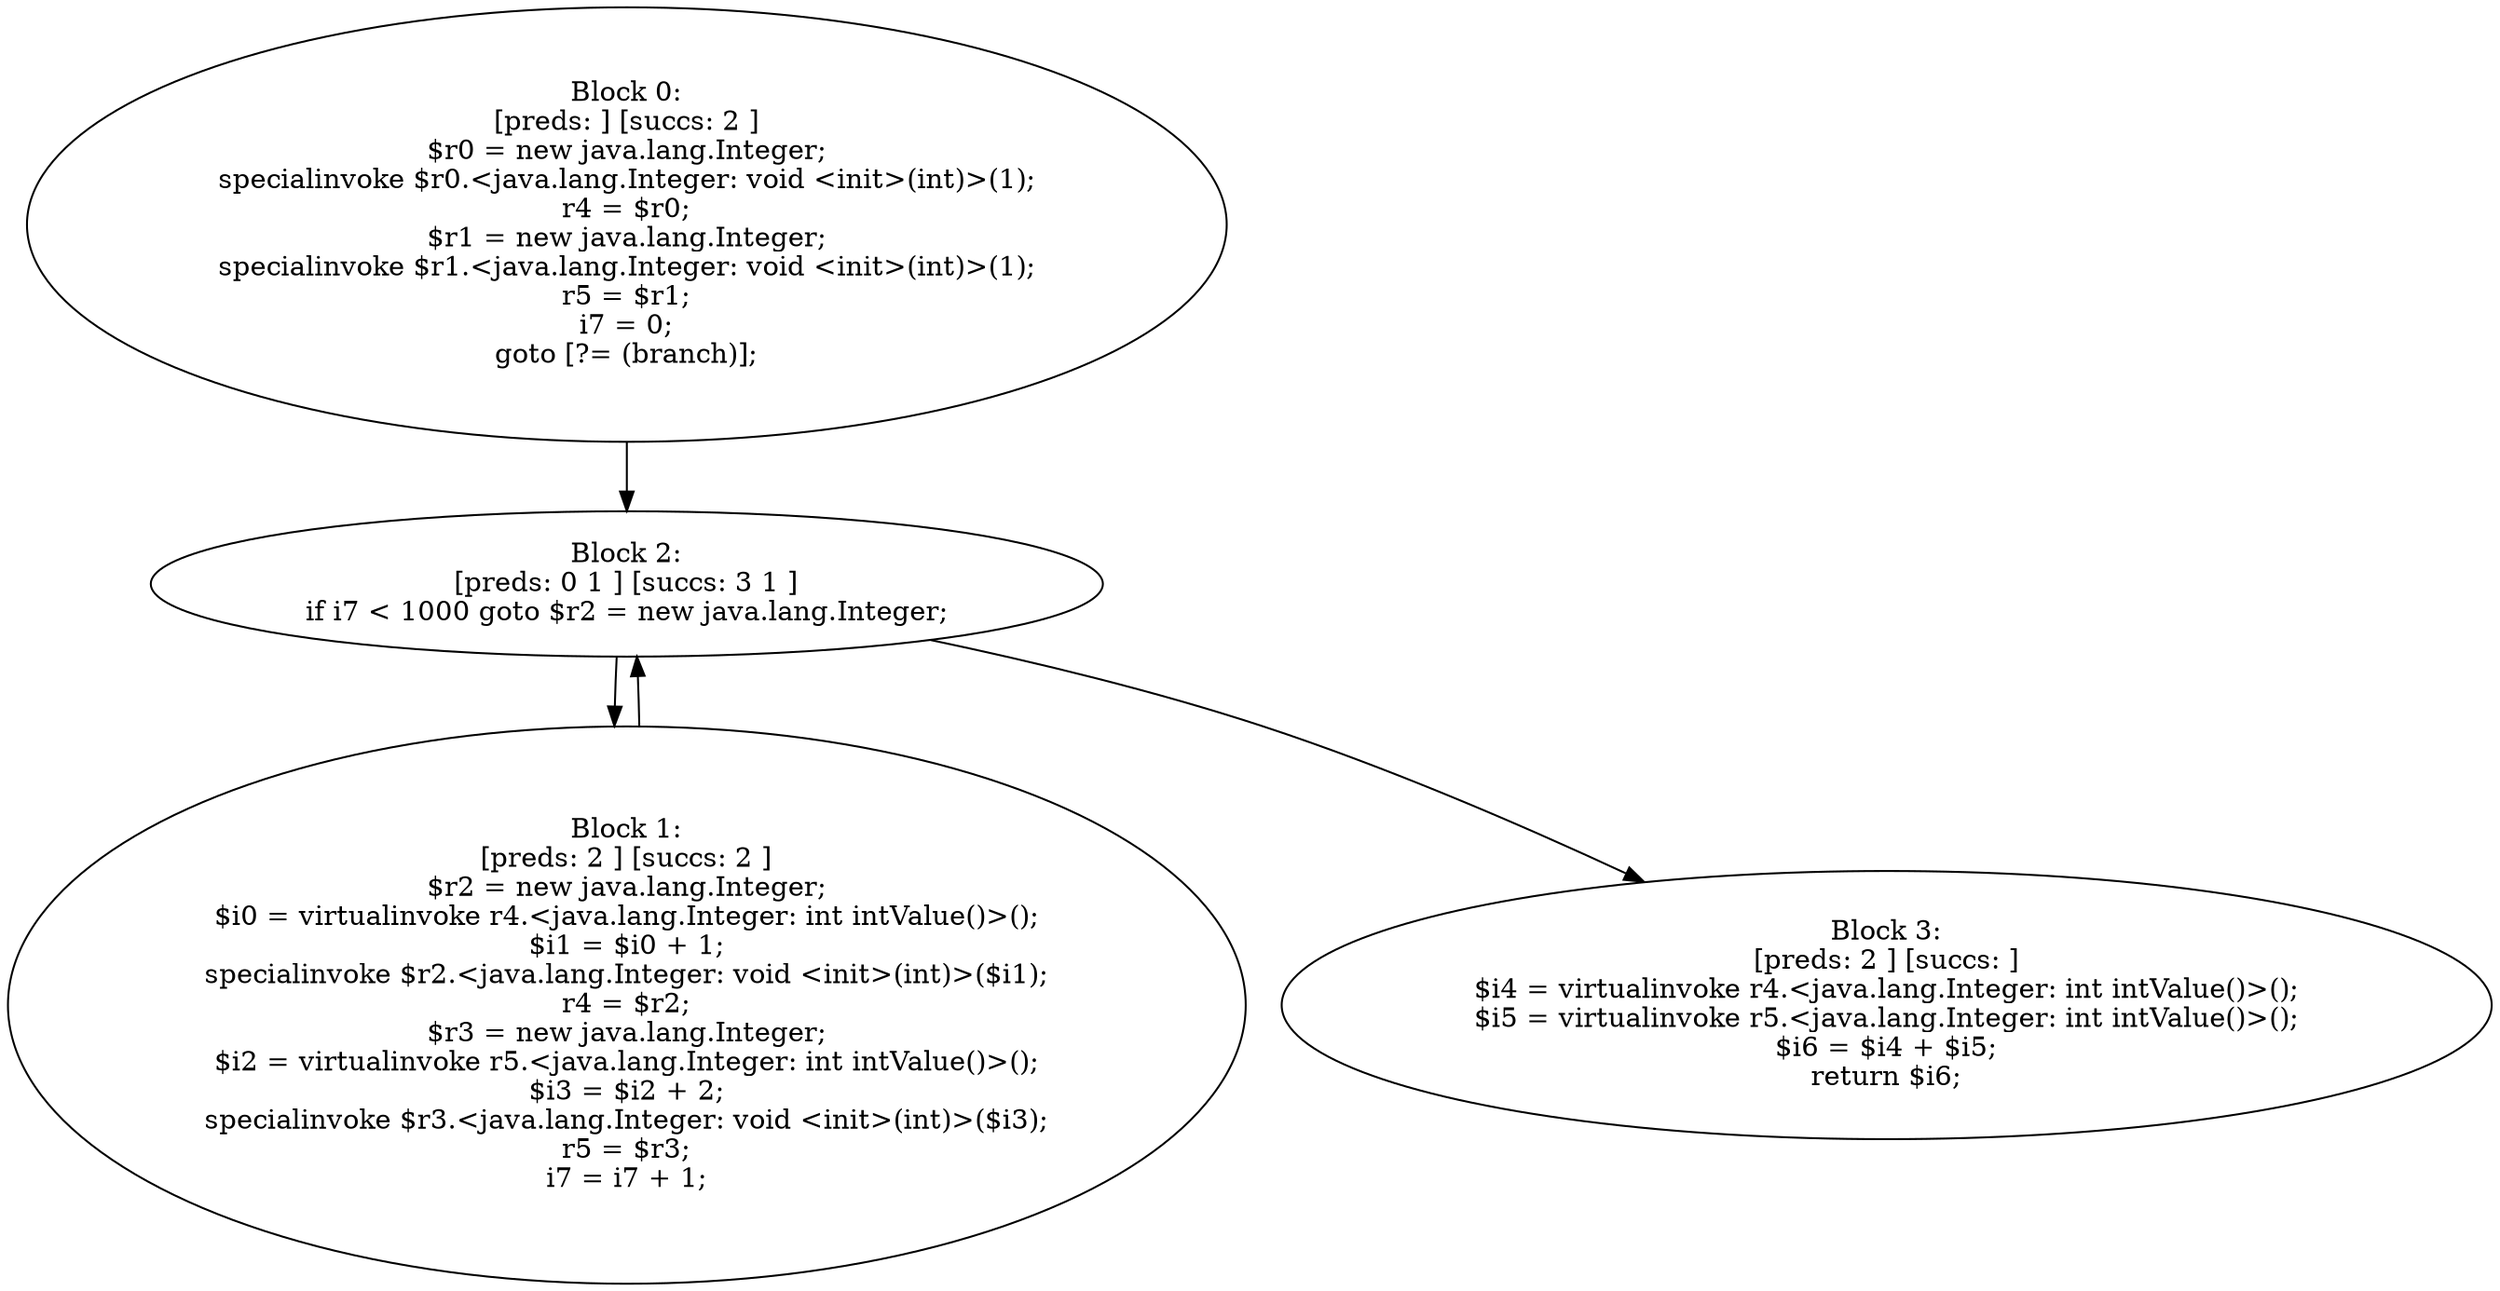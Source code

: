 digraph "unitGraph" {
    "Block 0:
[preds: ] [succs: 2 ]
$r0 = new java.lang.Integer;
specialinvoke $r0.<java.lang.Integer: void <init>(int)>(1);
r4 = $r0;
$r1 = new java.lang.Integer;
specialinvoke $r1.<java.lang.Integer: void <init>(int)>(1);
r5 = $r1;
i7 = 0;
goto [?= (branch)];
"
    "Block 1:
[preds: 2 ] [succs: 2 ]
$r2 = new java.lang.Integer;
$i0 = virtualinvoke r4.<java.lang.Integer: int intValue()>();
$i1 = $i0 + 1;
specialinvoke $r2.<java.lang.Integer: void <init>(int)>($i1);
r4 = $r2;
$r3 = new java.lang.Integer;
$i2 = virtualinvoke r5.<java.lang.Integer: int intValue()>();
$i3 = $i2 + 2;
specialinvoke $r3.<java.lang.Integer: void <init>(int)>($i3);
r5 = $r3;
i7 = i7 + 1;
"
    "Block 2:
[preds: 0 1 ] [succs: 3 1 ]
if i7 < 1000 goto $r2 = new java.lang.Integer;
"
    "Block 3:
[preds: 2 ] [succs: ]
$i4 = virtualinvoke r4.<java.lang.Integer: int intValue()>();
$i5 = virtualinvoke r5.<java.lang.Integer: int intValue()>();
$i6 = $i4 + $i5;
return $i6;
"
    "Block 0:
[preds: ] [succs: 2 ]
$r0 = new java.lang.Integer;
specialinvoke $r0.<java.lang.Integer: void <init>(int)>(1);
r4 = $r0;
$r1 = new java.lang.Integer;
specialinvoke $r1.<java.lang.Integer: void <init>(int)>(1);
r5 = $r1;
i7 = 0;
goto [?= (branch)];
"->"Block 2:
[preds: 0 1 ] [succs: 3 1 ]
if i7 < 1000 goto $r2 = new java.lang.Integer;
";
    "Block 1:
[preds: 2 ] [succs: 2 ]
$r2 = new java.lang.Integer;
$i0 = virtualinvoke r4.<java.lang.Integer: int intValue()>();
$i1 = $i0 + 1;
specialinvoke $r2.<java.lang.Integer: void <init>(int)>($i1);
r4 = $r2;
$r3 = new java.lang.Integer;
$i2 = virtualinvoke r5.<java.lang.Integer: int intValue()>();
$i3 = $i2 + 2;
specialinvoke $r3.<java.lang.Integer: void <init>(int)>($i3);
r5 = $r3;
i7 = i7 + 1;
"->"Block 2:
[preds: 0 1 ] [succs: 3 1 ]
if i7 < 1000 goto $r2 = new java.lang.Integer;
";
    "Block 2:
[preds: 0 1 ] [succs: 3 1 ]
if i7 < 1000 goto $r2 = new java.lang.Integer;
"->"Block 3:
[preds: 2 ] [succs: ]
$i4 = virtualinvoke r4.<java.lang.Integer: int intValue()>();
$i5 = virtualinvoke r5.<java.lang.Integer: int intValue()>();
$i6 = $i4 + $i5;
return $i6;
";
    "Block 2:
[preds: 0 1 ] [succs: 3 1 ]
if i7 < 1000 goto $r2 = new java.lang.Integer;
"->"Block 1:
[preds: 2 ] [succs: 2 ]
$r2 = new java.lang.Integer;
$i0 = virtualinvoke r4.<java.lang.Integer: int intValue()>();
$i1 = $i0 + 1;
specialinvoke $r2.<java.lang.Integer: void <init>(int)>($i1);
r4 = $r2;
$r3 = new java.lang.Integer;
$i2 = virtualinvoke r5.<java.lang.Integer: int intValue()>();
$i3 = $i2 + 2;
specialinvoke $r3.<java.lang.Integer: void <init>(int)>($i3);
r5 = $r3;
i7 = i7 + 1;
";
}
